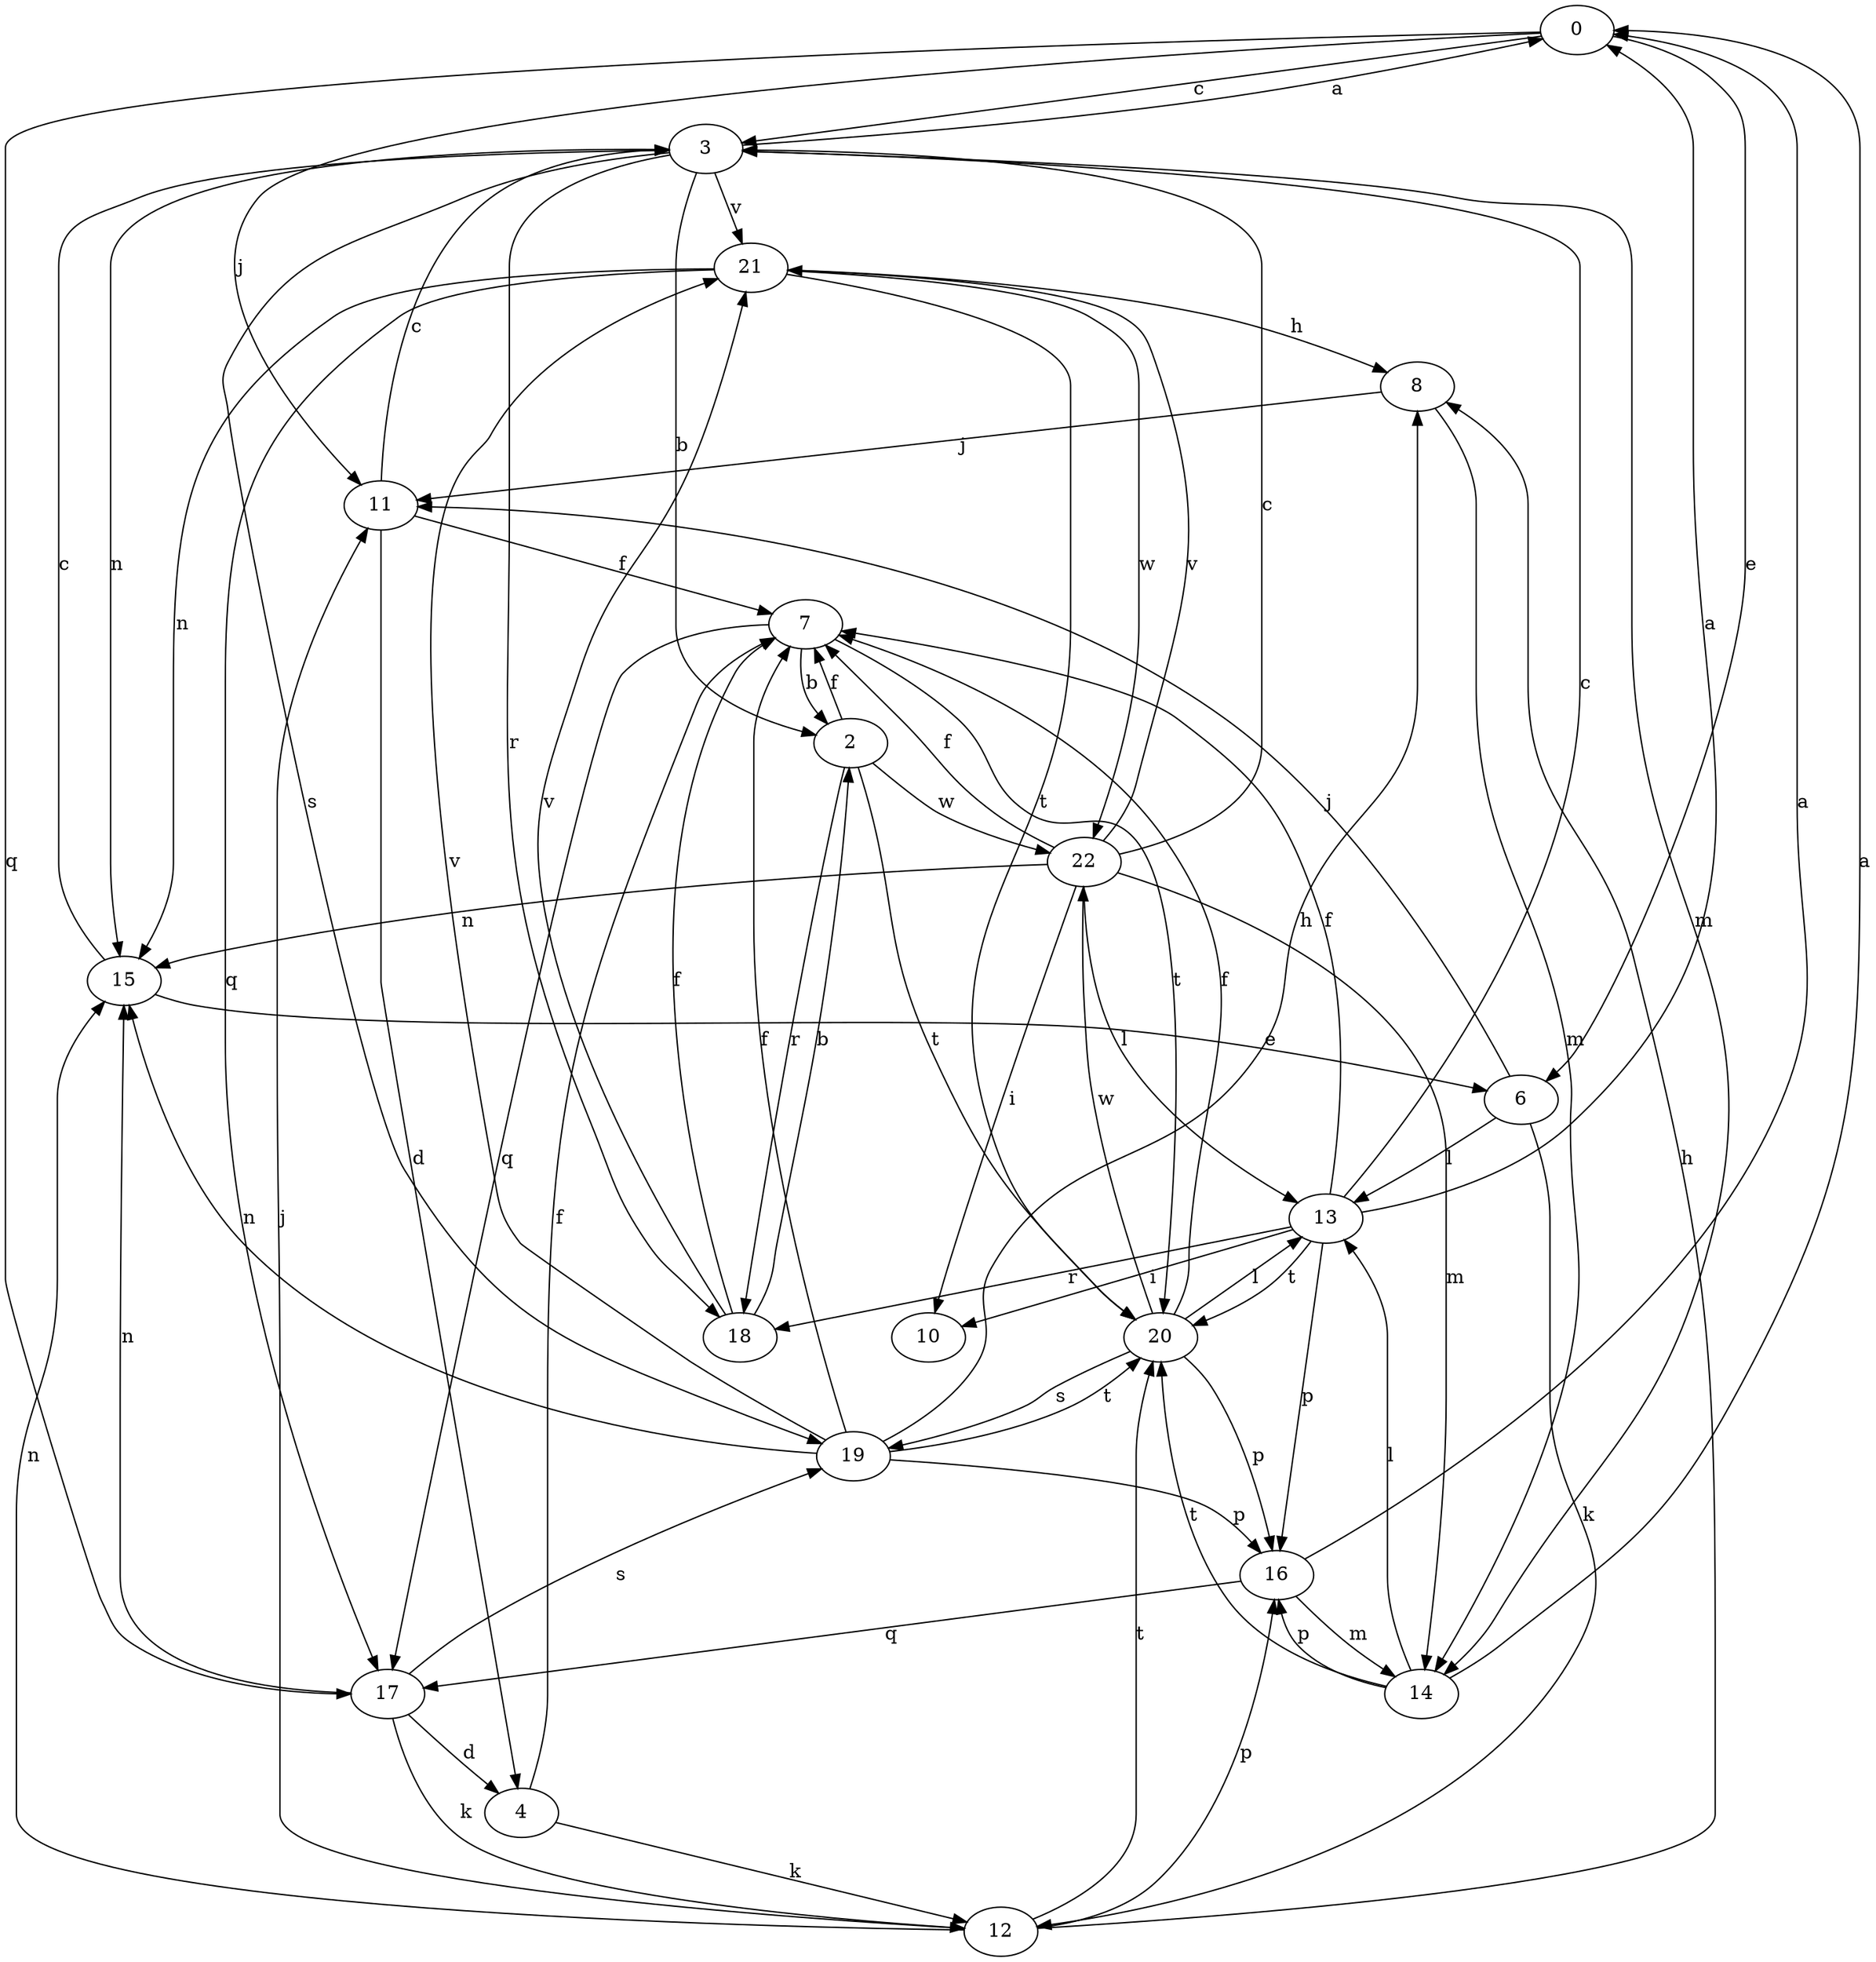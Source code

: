 strict digraph  {
0;
2;
3;
4;
6;
7;
8;
10;
11;
12;
13;
14;
15;
16;
17;
18;
19;
20;
21;
22;
0 -> 3  [label=c];
0 -> 6  [label=e];
0 -> 11  [label=j];
0 -> 17  [label=q];
2 -> 7  [label=f];
2 -> 18  [label=r];
2 -> 20  [label=t];
2 -> 22  [label=w];
3 -> 0  [label=a];
3 -> 2  [label=b];
3 -> 14  [label=m];
3 -> 15  [label=n];
3 -> 18  [label=r];
3 -> 19  [label=s];
3 -> 21  [label=v];
4 -> 7  [label=f];
4 -> 12  [label=k];
6 -> 11  [label=j];
6 -> 12  [label=k];
6 -> 13  [label=l];
7 -> 2  [label=b];
7 -> 17  [label=q];
7 -> 20  [label=t];
8 -> 11  [label=j];
8 -> 14  [label=m];
11 -> 3  [label=c];
11 -> 4  [label=d];
11 -> 7  [label=f];
12 -> 8  [label=h];
12 -> 11  [label=j];
12 -> 15  [label=n];
12 -> 16  [label=p];
12 -> 20  [label=t];
13 -> 0  [label=a];
13 -> 3  [label=c];
13 -> 7  [label=f];
13 -> 10  [label=i];
13 -> 16  [label=p];
13 -> 18  [label=r];
13 -> 20  [label=t];
14 -> 0  [label=a];
14 -> 13  [label=l];
14 -> 16  [label=p];
14 -> 20  [label=t];
15 -> 3  [label=c];
15 -> 6  [label=e];
16 -> 0  [label=a];
16 -> 14  [label=m];
16 -> 17  [label=q];
17 -> 4  [label=d];
17 -> 12  [label=k];
17 -> 15  [label=n];
17 -> 19  [label=s];
18 -> 2  [label=b];
18 -> 7  [label=f];
18 -> 21  [label=v];
19 -> 7  [label=f];
19 -> 8  [label=h];
19 -> 15  [label=n];
19 -> 16  [label=p];
19 -> 20  [label=t];
19 -> 21  [label=v];
20 -> 7  [label=f];
20 -> 13  [label=l];
20 -> 16  [label=p];
20 -> 19  [label=s];
20 -> 22  [label=w];
21 -> 8  [label=h];
21 -> 15  [label=n];
21 -> 17  [label=q];
21 -> 20  [label=t];
21 -> 22  [label=w];
22 -> 3  [label=c];
22 -> 7  [label=f];
22 -> 10  [label=i];
22 -> 13  [label=l];
22 -> 14  [label=m];
22 -> 15  [label=n];
22 -> 21  [label=v];
}
